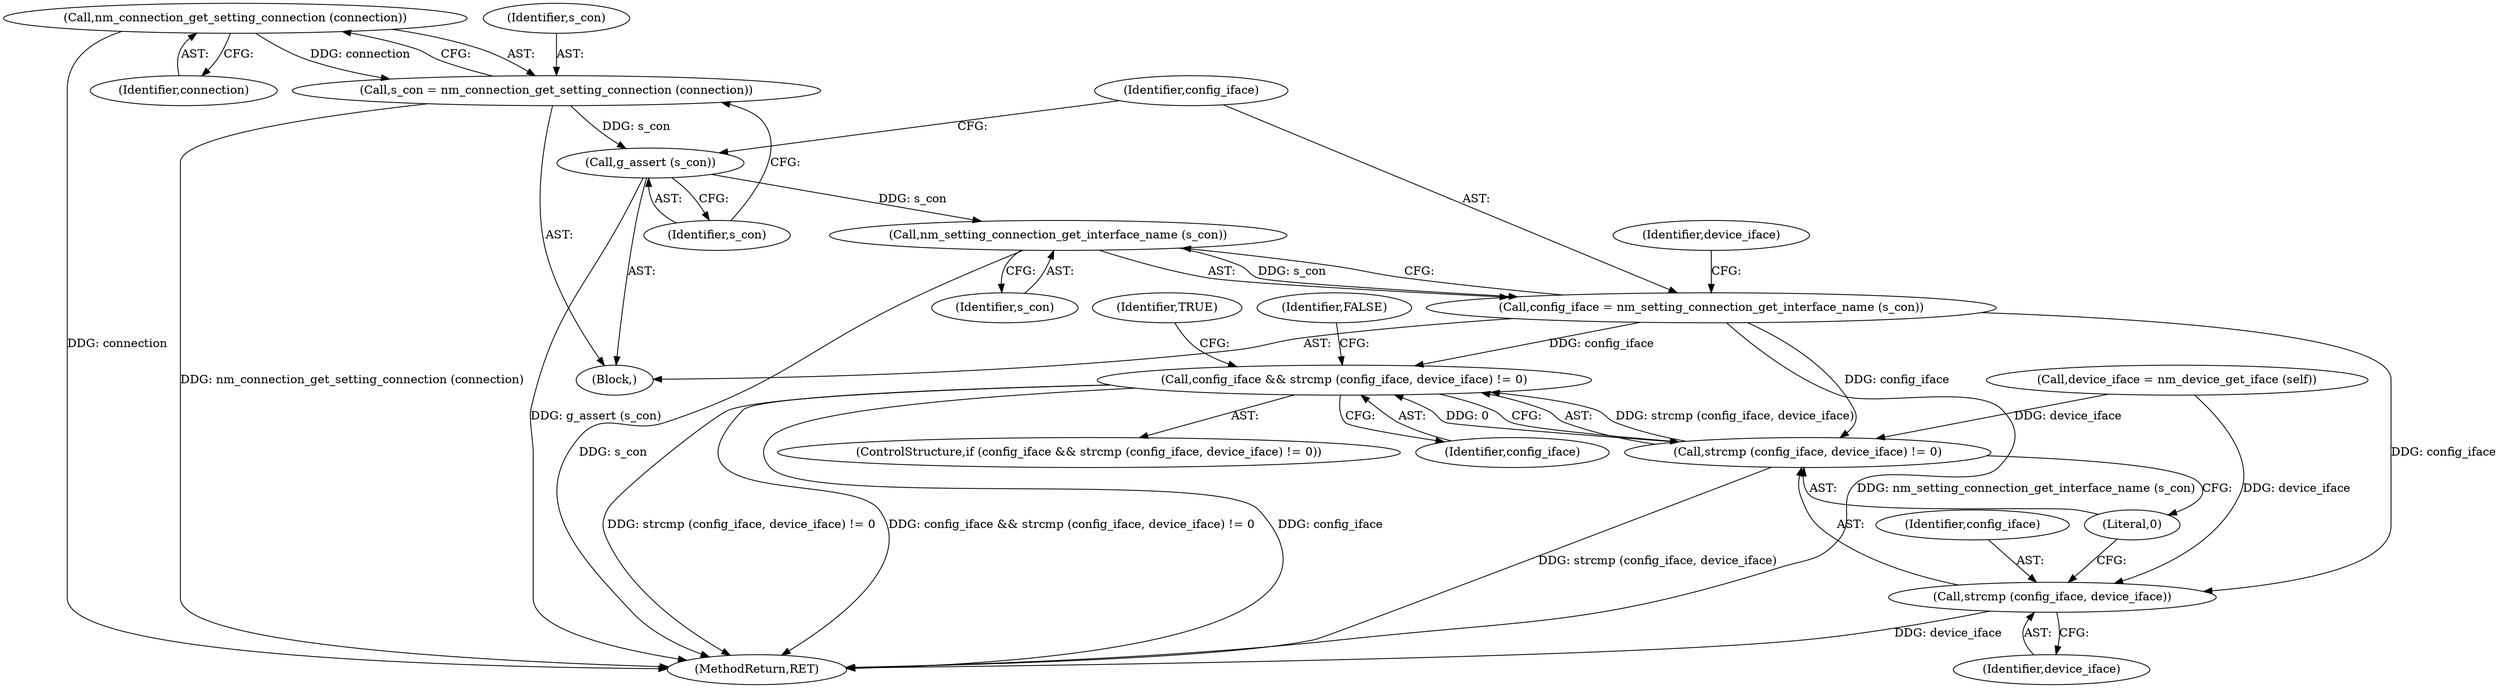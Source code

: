 digraph "0_NetworkManager_d5fc88e573fa58b93034b04d35a2454f5d28cad9@API" {
"1003177" [label="(Call,nm_connection_get_setting_connection (connection))"];
"1003175" [label="(Call,s_con = nm_connection_get_setting_connection (connection))"];
"1003179" [label="(Call,g_assert (s_con))"];
"1003183" [label="(Call,nm_setting_connection_get_interface_name (s_con))"];
"1003181" [label="(Call,config_iface = nm_setting_connection_get_interface_name (s_con))"];
"1003190" [label="(Call,config_iface && strcmp (config_iface, device_iface) != 0)"];
"1003192" [label="(Call,strcmp (config_iface, device_iface) != 0)"];
"1003193" [label="(Call,strcmp (config_iface, device_iface))"];
"1003171" [label="(Block,)"];
"1003189" [label="(ControlStructure,if (config_iface && strcmp (config_iface, device_iface) != 0))"];
"1003182" [label="(Identifier,config_iface)"];
"1003194" [label="(Identifier,config_iface)"];
"1003181" [label="(Call,config_iface = nm_setting_connection_get_interface_name (s_con))"];
"1003179" [label="(Call,g_assert (s_con))"];
"1003178" [label="(Identifier,connection)"];
"1003183" [label="(Call,nm_setting_connection_get_interface_name (s_con))"];
"1003185" [label="(Call,device_iface = nm_device_get_iface (self))"];
"1003177" [label="(Call,nm_connection_get_setting_connection (connection))"];
"1003180" [label="(Identifier,s_con)"];
"1003190" [label="(Call,config_iface && strcmp (config_iface, device_iface) != 0)"];
"1003175" [label="(Call,s_con = nm_connection_get_setting_connection (connection))"];
"1003200" [label="(Identifier,TRUE)"];
"1003193" [label="(Call,strcmp (config_iface, device_iface))"];
"1003186" [label="(Identifier,device_iface)"];
"1003198" [label="(Identifier,FALSE)"];
"1003184" [label="(Identifier,s_con)"];
"1003192" [label="(Call,strcmp (config_iface, device_iface) != 0)"];
"1003191" [label="(Identifier,config_iface)"];
"1007368" [label="(MethodReturn,RET)"];
"1003195" [label="(Identifier,device_iface)"];
"1003196" [label="(Literal,0)"];
"1003176" [label="(Identifier,s_con)"];
"1003177" -> "1003175"  [label="AST: "];
"1003177" -> "1003178"  [label="CFG: "];
"1003178" -> "1003177"  [label="AST: "];
"1003175" -> "1003177"  [label="CFG: "];
"1003177" -> "1007368"  [label="DDG: connection"];
"1003177" -> "1003175"  [label="DDG: connection"];
"1003175" -> "1003171"  [label="AST: "];
"1003176" -> "1003175"  [label="AST: "];
"1003180" -> "1003175"  [label="CFG: "];
"1003175" -> "1007368"  [label="DDG: nm_connection_get_setting_connection (connection)"];
"1003175" -> "1003179"  [label="DDG: s_con"];
"1003179" -> "1003171"  [label="AST: "];
"1003179" -> "1003180"  [label="CFG: "];
"1003180" -> "1003179"  [label="AST: "];
"1003182" -> "1003179"  [label="CFG: "];
"1003179" -> "1007368"  [label="DDG: g_assert (s_con)"];
"1003179" -> "1003183"  [label="DDG: s_con"];
"1003183" -> "1003181"  [label="AST: "];
"1003183" -> "1003184"  [label="CFG: "];
"1003184" -> "1003183"  [label="AST: "];
"1003181" -> "1003183"  [label="CFG: "];
"1003183" -> "1007368"  [label="DDG: s_con"];
"1003183" -> "1003181"  [label="DDG: s_con"];
"1003181" -> "1003171"  [label="AST: "];
"1003182" -> "1003181"  [label="AST: "];
"1003186" -> "1003181"  [label="CFG: "];
"1003181" -> "1007368"  [label="DDG: nm_setting_connection_get_interface_name (s_con)"];
"1003181" -> "1003190"  [label="DDG: config_iface"];
"1003181" -> "1003192"  [label="DDG: config_iface"];
"1003181" -> "1003193"  [label="DDG: config_iface"];
"1003190" -> "1003189"  [label="AST: "];
"1003190" -> "1003191"  [label="CFG: "];
"1003190" -> "1003192"  [label="CFG: "];
"1003191" -> "1003190"  [label="AST: "];
"1003192" -> "1003190"  [label="AST: "];
"1003198" -> "1003190"  [label="CFG: "];
"1003200" -> "1003190"  [label="CFG: "];
"1003190" -> "1007368"  [label="DDG: config_iface && strcmp (config_iface, device_iface) != 0"];
"1003190" -> "1007368"  [label="DDG: config_iface"];
"1003190" -> "1007368"  [label="DDG: strcmp (config_iface, device_iface) != 0"];
"1003192" -> "1003190"  [label="DDG: strcmp (config_iface, device_iface)"];
"1003192" -> "1003190"  [label="DDG: 0"];
"1003192" -> "1003196"  [label="CFG: "];
"1003193" -> "1003192"  [label="AST: "];
"1003196" -> "1003192"  [label="AST: "];
"1003192" -> "1007368"  [label="DDG: strcmp (config_iface, device_iface)"];
"1003185" -> "1003192"  [label="DDG: device_iface"];
"1003193" -> "1003195"  [label="CFG: "];
"1003194" -> "1003193"  [label="AST: "];
"1003195" -> "1003193"  [label="AST: "];
"1003196" -> "1003193"  [label="CFG: "];
"1003193" -> "1007368"  [label="DDG: device_iface"];
"1003185" -> "1003193"  [label="DDG: device_iface"];
}
